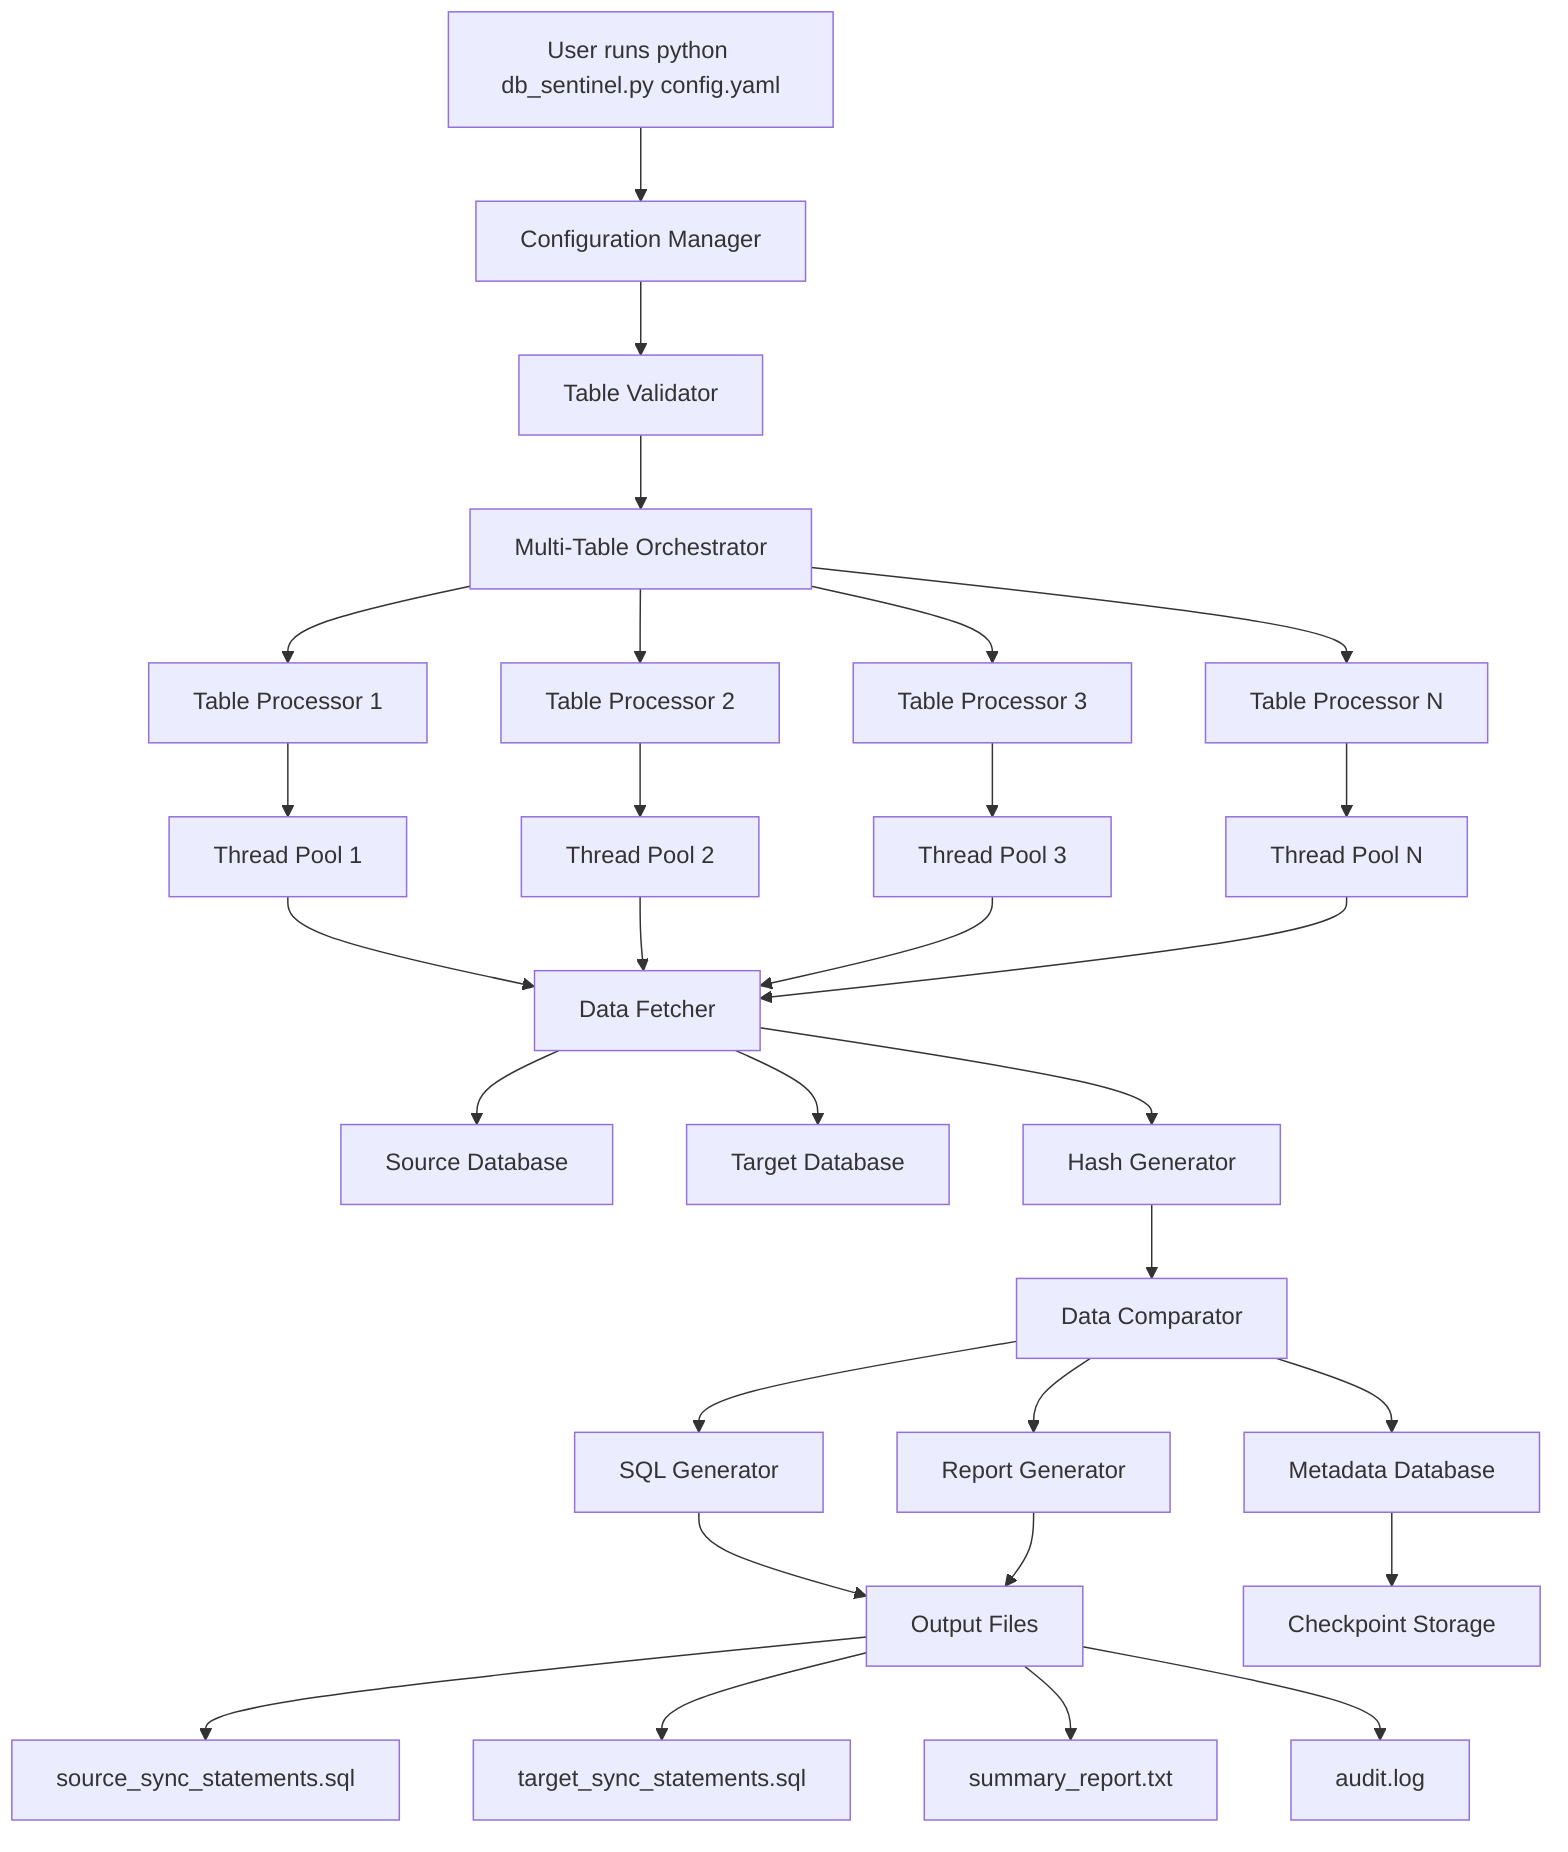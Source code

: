 flowchart TB
    A[User runs python db_sentinel.py config.yaml]
    
    A --> B[Configuration Manager]
    B --> C[Table Validator]
    C --> D[Multi-Table Orchestrator]
    
    D --> E[Table Processor 1]
    D --> F[Table Processor 2] 
    D --> G[Table Processor 3]
    D --> H[Table Processor N]
    
    E --> I[Thread Pool 1]
    F --> J[Thread Pool 2]
    G --> K[Thread Pool 3]
    H --> L[Thread Pool N]
    
    I --> M[Data Fetcher]
    J --> M
    K --> M
    L --> M
    
    M --> N[Source Database]
    M --> O[Target Database]
    
    M --> P[Hash Generator]
    P --> Q[Data Comparator]
    Q --> R[SQL Generator]
    
    R --> S[Output Files]
    Q --> T[Report Generator]
    T --> S
    
    Q --> U[Metadata Database]
    U --> V[Checkpoint Storage]
    
    S --> W[source_sync_statements.sql]
    S --> X[target_sync_statements.sql]
    S --> Y[summary_report.txt]
    S --> Z[audit.log]